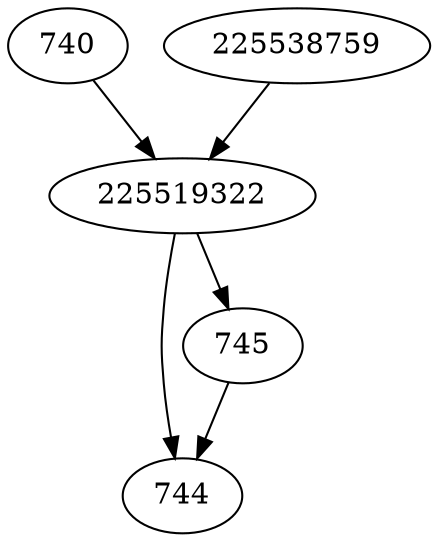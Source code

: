 strict digraph  {
740;
225538759;
744;
745;
225519322;
740 -> 225519322;
225538759 -> 225519322;
745 -> 744;
225519322 -> 744;
225519322 -> 745;
}
